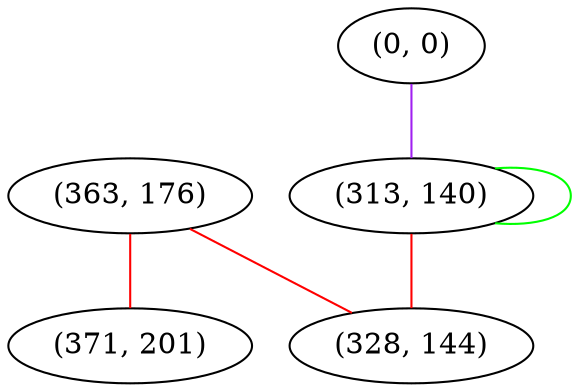 graph "" {
"(363, 176)";
"(0, 0)";
"(371, 201)";
"(313, 140)";
"(328, 144)";
"(363, 176)" -- "(371, 201)"  [color=red, key=0, weight=1];
"(363, 176)" -- "(328, 144)"  [color=red, key=0, weight=1];
"(0, 0)" -- "(313, 140)"  [color=purple, key=0, weight=4];
"(313, 140)" -- "(328, 144)"  [color=red, key=0, weight=1];
"(313, 140)" -- "(313, 140)"  [color=green, key=0, weight=2];
}
